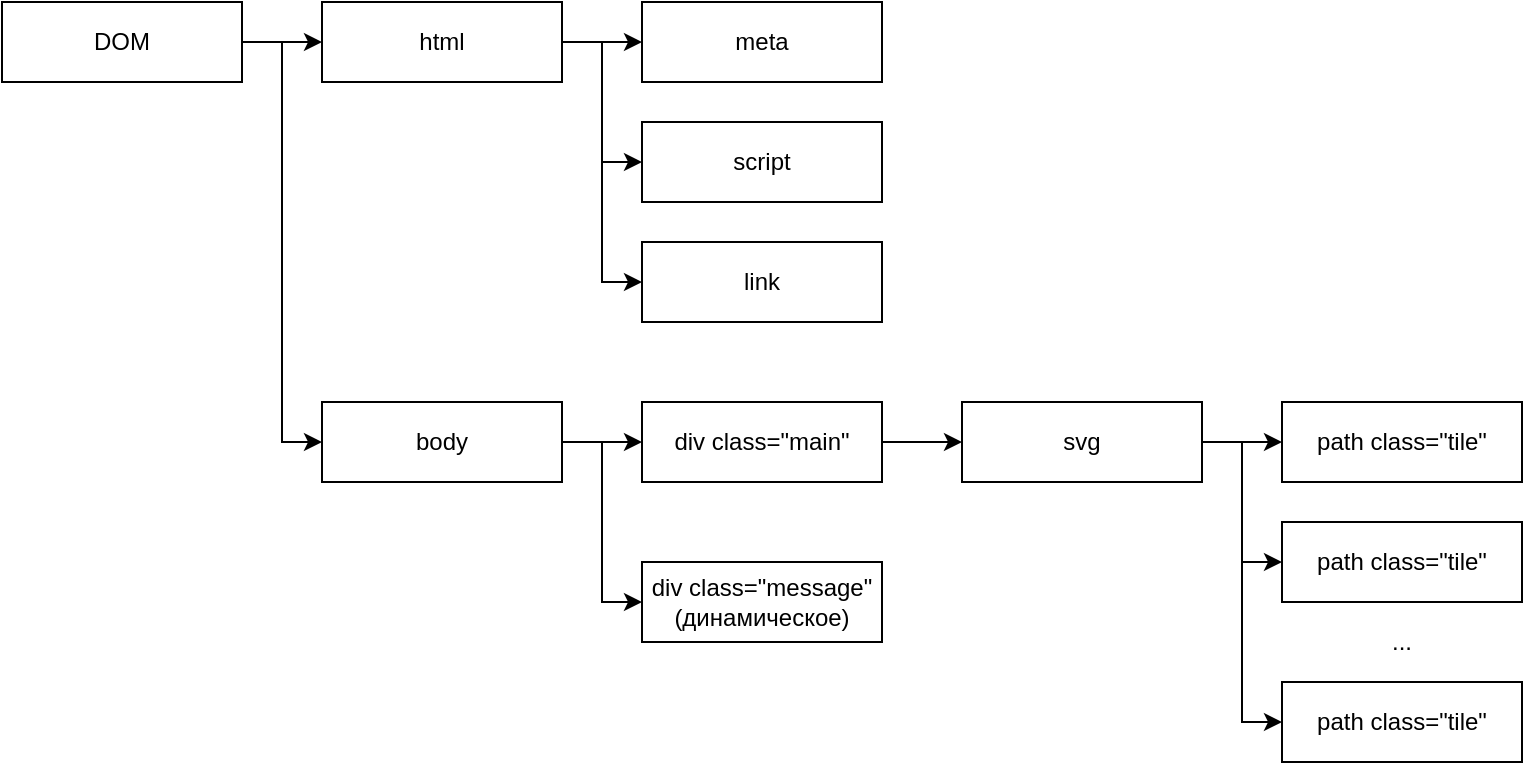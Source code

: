 <mxfile version="28.2.5">
  <diagram name="Страница — 1" id="5G6y_OLNZlr9i4R45sGr">
    <mxGraphModel dx="1148" dy="643" grid="1" gridSize="10" guides="1" tooltips="1" connect="1" arrows="1" fold="1" page="1" pageScale="1" pageWidth="840" pageHeight="480" math="0" shadow="0">
      <root>
        <mxCell id="0" />
        <mxCell id="1" parent="0" />
        <mxCell id="67KpdpF4rEcVF_jd8kBB-9" style="edgeStyle=orthogonalEdgeStyle;rounded=0;orthogonalLoop=1;jettySize=auto;html=1;exitX=1;exitY=0.5;exitDx=0;exitDy=0;entryX=0;entryY=0.5;entryDx=0;entryDy=0;" edge="1" parent="1" source="67KpdpF4rEcVF_jd8kBB-1" target="67KpdpF4rEcVF_jd8kBB-2">
          <mxGeometry relative="1" as="geometry" />
        </mxCell>
        <mxCell id="67KpdpF4rEcVF_jd8kBB-11" style="edgeStyle=orthogonalEdgeStyle;rounded=0;orthogonalLoop=1;jettySize=auto;html=1;exitX=1;exitY=0.5;exitDx=0;exitDy=0;entryX=0;entryY=0.5;entryDx=0;entryDy=0;" edge="1" parent="1" source="67KpdpF4rEcVF_jd8kBB-1" target="67KpdpF4rEcVF_jd8kBB-10">
          <mxGeometry relative="1" as="geometry" />
        </mxCell>
        <mxCell id="67KpdpF4rEcVF_jd8kBB-1" value="DOM" style="rounded=0;whiteSpace=wrap;html=1;" vertex="1" parent="1">
          <mxGeometry x="40" y="40" width="120" height="40" as="geometry" />
        </mxCell>
        <mxCell id="67KpdpF4rEcVF_jd8kBB-6" style="edgeStyle=orthogonalEdgeStyle;rounded=0;orthogonalLoop=1;jettySize=auto;html=1;entryX=0;entryY=0.5;entryDx=0;entryDy=0;" edge="1" parent="1" source="67KpdpF4rEcVF_jd8kBB-2" target="67KpdpF4rEcVF_jd8kBB-3">
          <mxGeometry relative="1" as="geometry" />
        </mxCell>
        <mxCell id="67KpdpF4rEcVF_jd8kBB-7" style="edgeStyle=orthogonalEdgeStyle;rounded=0;orthogonalLoop=1;jettySize=auto;html=1;exitX=1;exitY=0.5;exitDx=0;exitDy=0;entryX=0;entryY=0.5;entryDx=0;entryDy=0;" edge="1" parent="1" source="67KpdpF4rEcVF_jd8kBB-2" target="67KpdpF4rEcVF_jd8kBB-4">
          <mxGeometry relative="1" as="geometry" />
        </mxCell>
        <mxCell id="67KpdpF4rEcVF_jd8kBB-8" style="edgeStyle=orthogonalEdgeStyle;rounded=0;orthogonalLoop=1;jettySize=auto;html=1;exitX=1;exitY=0.5;exitDx=0;exitDy=0;entryX=0;entryY=0.5;entryDx=0;entryDy=0;" edge="1" parent="1" source="67KpdpF4rEcVF_jd8kBB-2" target="67KpdpF4rEcVF_jd8kBB-5">
          <mxGeometry relative="1" as="geometry" />
        </mxCell>
        <mxCell id="67KpdpF4rEcVF_jd8kBB-2" value="html" style="rounded=0;whiteSpace=wrap;html=1;" vertex="1" parent="1">
          <mxGeometry x="200" y="40" width="120" height="40" as="geometry" />
        </mxCell>
        <mxCell id="67KpdpF4rEcVF_jd8kBB-3" value="meta" style="rounded=0;whiteSpace=wrap;html=1;" vertex="1" parent="1">
          <mxGeometry x="360" y="40" width="120" height="40" as="geometry" />
        </mxCell>
        <mxCell id="67KpdpF4rEcVF_jd8kBB-4" value="script" style="rounded=0;whiteSpace=wrap;html=1;" vertex="1" parent="1">
          <mxGeometry x="360" y="100" width="120" height="40" as="geometry" />
        </mxCell>
        <mxCell id="67KpdpF4rEcVF_jd8kBB-5" value="link" style="rounded=0;whiteSpace=wrap;html=1;" vertex="1" parent="1">
          <mxGeometry x="360" y="160" width="120" height="40" as="geometry" />
        </mxCell>
        <mxCell id="67KpdpF4rEcVF_jd8kBB-13" style="edgeStyle=orthogonalEdgeStyle;rounded=0;orthogonalLoop=1;jettySize=auto;html=1;exitX=1;exitY=0.5;exitDx=0;exitDy=0;entryX=0;entryY=0.5;entryDx=0;entryDy=0;" edge="1" parent="1" source="67KpdpF4rEcVF_jd8kBB-10" target="67KpdpF4rEcVF_jd8kBB-12">
          <mxGeometry relative="1" as="geometry" />
        </mxCell>
        <mxCell id="67KpdpF4rEcVF_jd8kBB-24" style="edgeStyle=orthogonalEdgeStyle;rounded=0;orthogonalLoop=1;jettySize=auto;html=1;exitX=1;exitY=0.5;exitDx=0;exitDy=0;entryX=0;entryY=0.5;entryDx=0;entryDy=0;" edge="1" parent="1" source="67KpdpF4rEcVF_jd8kBB-10" target="67KpdpF4rEcVF_jd8kBB-23">
          <mxGeometry relative="1" as="geometry" />
        </mxCell>
        <mxCell id="67KpdpF4rEcVF_jd8kBB-10" value="body" style="rounded=0;whiteSpace=wrap;html=1;" vertex="1" parent="1">
          <mxGeometry x="200" y="240" width="120" height="40" as="geometry" />
        </mxCell>
        <mxCell id="67KpdpF4rEcVF_jd8kBB-15" style="edgeStyle=orthogonalEdgeStyle;rounded=0;orthogonalLoop=1;jettySize=auto;html=1;entryX=0;entryY=0.5;entryDx=0;entryDy=0;" edge="1" parent="1" source="67KpdpF4rEcVF_jd8kBB-12" target="67KpdpF4rEcVF_jd8kBB-14">
          <mxGeometry relative="1" as="geometry" />
        </mxCell>
        <mxCell id="67KpdpF4rEcVF_jd8kBB-12" value="div class=&quot;main&quot;" style="rounded=0;whiteSpace=wrap;html=1;" vertex="1" parent="1">
          <mxGeometry x="360" y="240" width="120" height="40" as="geometry" />
        </mxCell>
        <mxCell id="67KpdpF4rEcVF_jd8kBB-20" style="edgeStyle=orthogonalEdgeStyle;rounded=0;orthogonalLoop=1;jettySize=auto;html=1;exitX=1;exitY=0.5;exitDx=0;exitDy=0;entryX=0;entryY=0.5;entryDx=0;entryDy=0;" edge="1" parent="1" source="67KpdpF4rEcVF_jd8kBB-14" target="67KpdpF4rEcVF_jd8kBB-16">
          <mxGeometry relative="1" as="geometry" />
        </mxCell>
        <mxCell id="67KpdpF4rEcVF_jd8kBB-21" style="edgeStyle=orthogonalEdgeStyle;rounded=0;orthogonalLoop=1;jettySize=auto;html=1;exitX=1;exitY=0.5;exitDx=0;exitDy=0;entryX=0;entryY=0.5;entryDx=0;entryDy=0;" edge="1" parent="1" source="67KpdpF4rEcVF_jd8kBB-14" target="67KpdpF4rEcVF_jd8kBB-17">
          <mxGeometry relative="1" as="geometry" />
        </mxCell>
        <mxCell id="67KpdpF4rEcVF_jd8kBB-22" style="edgeStyle=orthogonalEdgeStyle;rounded=0;orthogonalLoop=1;jettySize=auto;html=1;exitX=1;exitY=0.5;exitDx=0;exitDy=0;entryX=0;entryY=0.5;entryDx=0;entryDy=0;" edge="1" parent="1" source="67KpdpF4rEcVF_jd8kBB-14" target="67KpdpF4rEcVF_jd8kBB-18">
          <mxGeometry relative="1" as="geometry" />
        </mxCell>
        <mxCell id="67KpdpF4rEcVF_jd8kBB-14" value="svg" style="rounded=0;whiteSpace=wrap;html=1;" vertex="1" parent="1">
          <mxGeometry x="520" y="240" width="120" height="40" as="geometry" />
        </mxCell>
        <mxCell id="67KpdpF4rEcVF_jd8kBB-16" value="path class=&quot;tile&quot;" style="rounded=0;whiteSpace=wrap;html=1;" vertex="1" parent="1">
          <mxGeometry x="680" y="240" width="120" height="40" as="geometry" />
        </mxCell>
        <mxCell id="67KpdpF4rEcVF_jd8kBB-17" value="path class=&quot;tile&quot;" style="rounded=0;whiteSpace=wrap;html=1;" vertex="1" parent="1">
          <mxGeometry x="680" y="300" width="120" height="40" as="geometry" />
        </mxCell>
        <mxCell id="67KpdpF4rEcVF_jd8kBB-18" value="path class=&quot;tile&quot;" style="rounded=0;whiteSpace=wrap;html=1;" vertex="1" parent="1">
          <mxGeometry x="680" y="380" width="120" height="40" as="geometry" />
        </mxCell>
        <mxCell id="67KpdpF4rEcVF_jd8kBB-19" value="..." style="text;html=1;align=center;verticalAlign=middle;whiteSpace=wrap;rounded=0;" vertex="1" parent="1">
          <mxGeometry x="680" y="340" width="120" height="40" as="geometry" />
        </mxCell>
        <mxCell id="67KpdpF4rEcVF_jd8kBB-23" value="div class=&quot;message&quot;&lt;div&gt;(динамическое)&lt;/div&gt;" style="rounded=0;whiteSpace=wrap;html=1;" vertex="1" parent="1">
          <mxGeometry x="360" y="320" width="120" height="40" as="geometry" />
        </mxCell>
      </root>
    </mxGraphModel>
  </diagram>
</mxfile>
